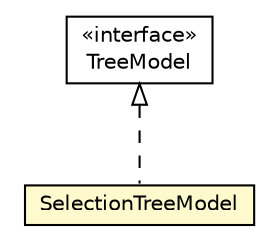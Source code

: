 #!/usr/local/bin/dot
#
# Class diagram 
# Generated by UMLGraph version R5_6-24-gf6e263 (http://www.umlgraph.org/)
#

digraph G {
	edge [fontname="Helvetica",fontsize=10,labelfontname="Helvetica",labelfontsize=10];
	node [fontname="Helvetica",fontsize=10,shape=plaintext];
	nodesep=0.25;
	ranksep=0.5;
	// org.universAAL.ui.handler.gui.swing.classic.Select1LAF.SelectionTreeModel
	c7290816 [label=<<table title="org.universAAL.ui.handler.gui.swing.classic.Select1LAF.SelectionTreeModel" border="0" cellborder="1" cellspacing="0" cellpadding="2" port="p" bgcolor="lemonChiffon" href="./Select1LAF.SelectionTreeModel.html">
		<tr><td><table border="0" cellspacing="0" cellpadding="1">
<tr><td align="center" balign="center"> SelectionTreeModel </td></tr>
		</table></td></tr>
		</table>>, URL="./Select1LAF.SelectionTreeModel.html", fontname="Helvetica", fontcolor="black", fontsize=10.0];
	//org.universAAL.ui.handler.gui.swing.classic.Select1LAF.SelectionTreeModel implements javax.swing.tree.TreeModel
	c7291340:p -> c7290816:p [dir=back,arrowtail=empty,style=dashed];
	// javax.swing.tree.TreeModel
	c7291340 [label=<<table title="javax.swing.tree.TreeModel" border="0" cellborder="1" cellspacing="0" cellpadding="2" port="p" href="http://java.sun.com/j2se/1.4.2/docs/api/javax/swing/tree/TreeModel.html">
		<tr><td><table border="0" cellspacing="0" cellpadding="1">
<tr><td align="center" balign="center"> &#171;interface&#187; </td></tr>
<tr><td align="center" balign="center"> TreeModel </td></tr>
		</table></td></tr>
		</table>>, URL="http://java.sun.com/j2se/1.4.2/docs/api/javax/swing/tree/TreeModel.html", fontname="Helvetica", fontcolor="black", fontsize=10.0];
}

